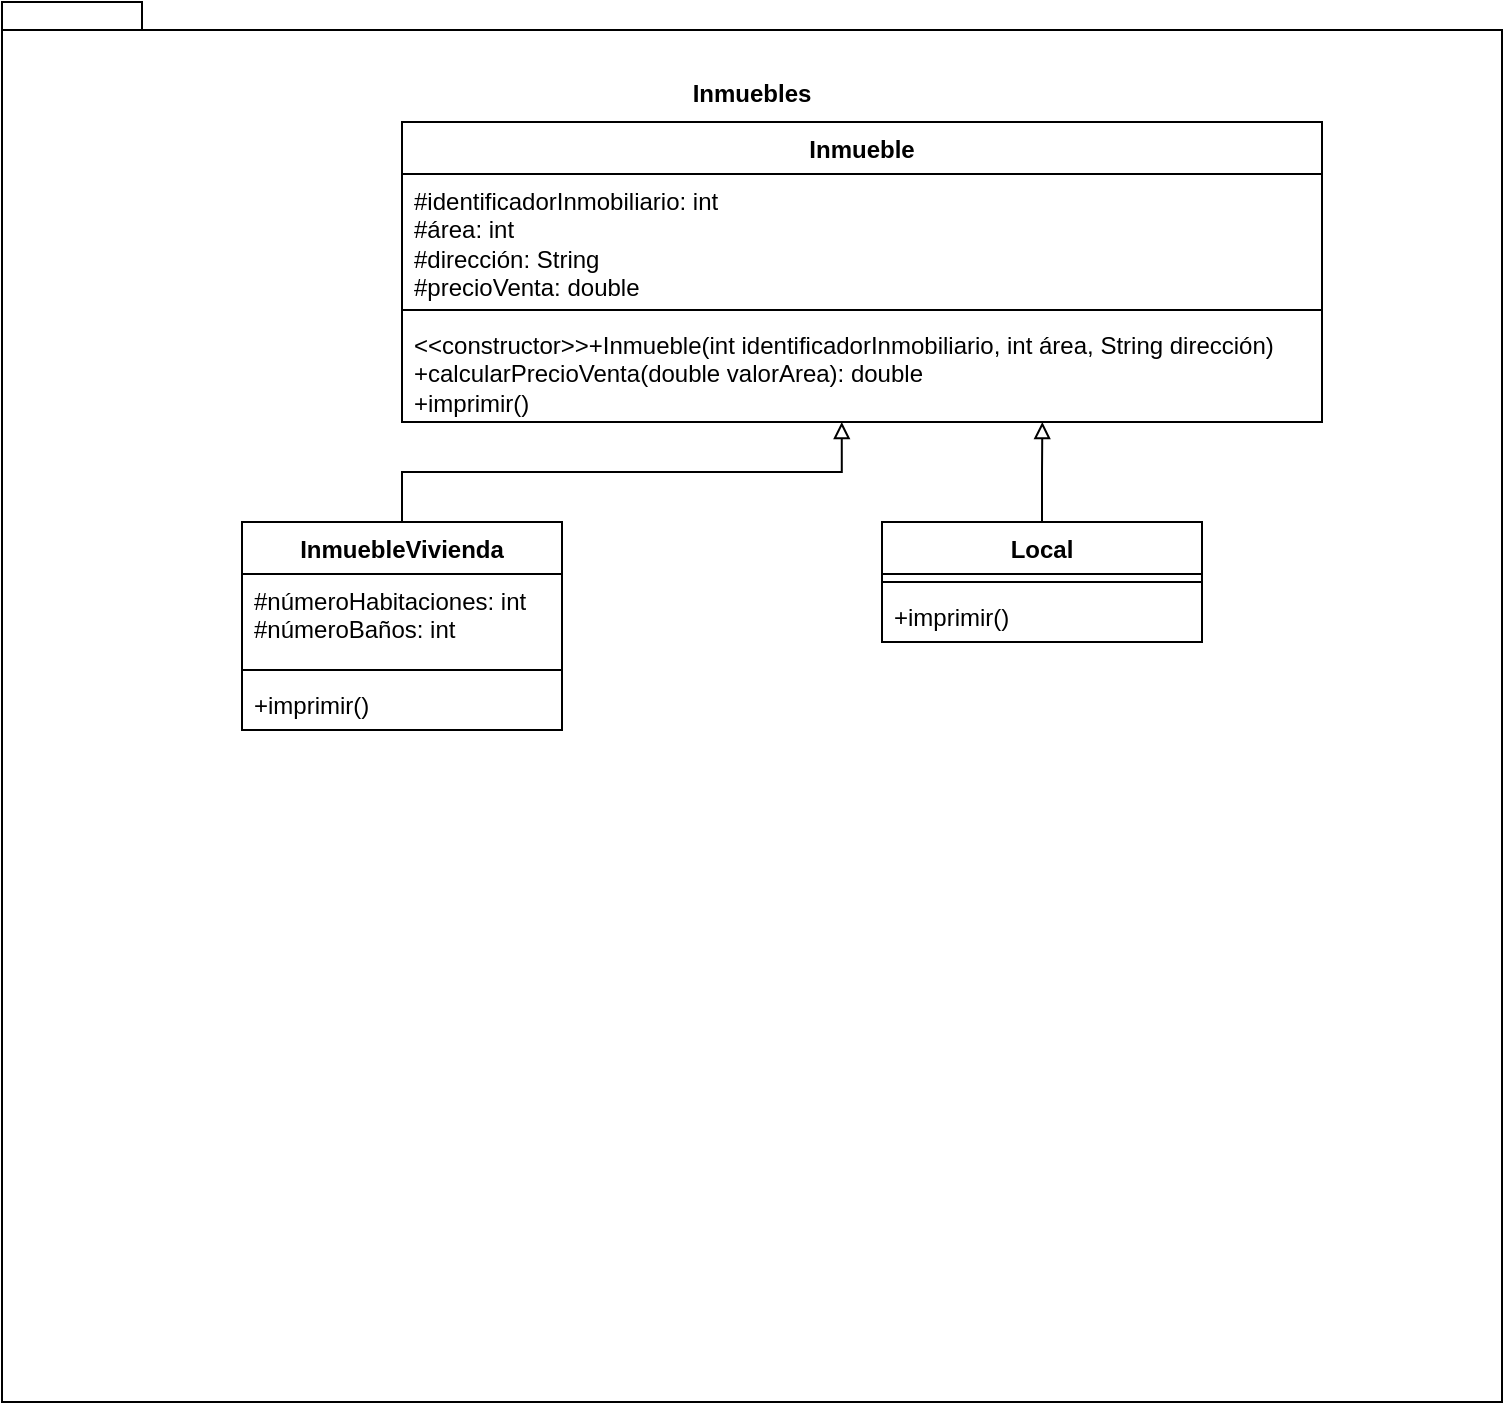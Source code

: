 <mxfile version="27.0.6">
  <diagram id="C5RBs43oDa-KdzZeNtuy" name="Page-1">
    <mxGraphModel dx="863" dy="1378" grid="1" gridSize="10" guides="1" tooltips="1" connect="1" arrows="1" fold="1" page="1" pageScale="1" pageWidth="827" pageHeight="1169" math="0" shadow="0">
      <root>
        <mxCell id="WIyWlLk6GJQsqaUBKTNV-0" />
        <mxCell id="WIyWlLk6GJQsqaUBKTNV-1" parent="WIyWlLk6GJQsqaUBKTNV-0" />
        <mxCell id="eaxI8zYrQRwgpXjJ1h4x-0" value="&lt;div&gt;Inmuebles&lt;/div&gt;&lt;div&gt;&lt;br&gt;&lt;/div&gt;&lt;div&gt;&lt;br&gt;&lt;/div&gt;&lt;div&gt;&lt;br&gt;&lt;/div&gt;&lt;div&gt;&lt;br&gt;&lt;/div&gt;&lt;div&gt;&lt;br&gt;&lt;/div&gt;&lt;div&gt;&lt;br&gt;&lt;/div&gt;&lt;div&gt;&lt;br&gt;&lt;/div&gt;&lt;div&gt;&lt;br&gt;&lt;/div&gt;&lt;div&gt;&lt;br&gt;&lt;/div&gt;&lt;div&gt;&lt;br&gt;&lt;/div&gt;&lt;div&gt;&lt;br&gt;&lt;/div&gt;&lt;div&gt;&lt;br&gt;&lt;/div&gt;&lt;div&gt;&lt;br&gt;&lt;/div&gt;&lt;div&gt;&lt;br&gt;&lt;/div&gt;&lt;div&gt;&lt;br&gt;&lt;/div&gt;&lt;div&gt;&lt;br&gt;&lt;/div&gt;&lt;div&gt;&lt;br&gt;&lt;/div&gt;&lt;div&gt;&lt;br&gt;&lt;/div&gt;&lt;div&gt;&lt;br&gt;&lt;/div&gt;&lt;div&gt;&lt;br&gt;&lt;/div&gt;&lt;div&gt;&lt;br&gt;&lt;/div&gt;&lt;div&gt;&lt;br&gt;&lt;/div&gt;&lt;div&gt;&lt;br&gt;&lt;/div&gt;&lt;div&gt;&lt;br&gt;&lt;/div&gt;&lt;div&gt;&lt;br&gt;&lt;/div&gt;&lt;div&gt;&lt;br&gt;&lt;/div&gt;&lt;div&gt;&lt;br&gt;&lt;/div&gt;&lt;div&gt;&lt;br&gt;&lt;/div&gt;&lt;div&gt;&lt;br&gt;&lt;/div&gt;&lt;div&gt;&lt;br&gt;&lt;/div&gt;&lt;div&gt;&lt;br&gt;&lt;/div&gt;&lt;div&gt;&lt;br&gt;&lt;/div&gt;&lt;div&gt;&lt;br&gt;&lt;/div&gt;&lt;div&gt;&lt;br&gt;&lt;/div&gt;&lt;div&gt;&lt;br&gt;&lt;/div&gt;&lt;div&gt;&lt;br&gt;&lt;/div&gt;&lt;div&gt;&lt;br&gt;&lt;/div&gt;&lt;div&gt;&lt;br&gt;&lt;/div&gt;&lt;div&gt;&lt;br&gt;&lt;/div&gt;&lt;div&gt;&lt;br&gt;&lt;/div&gt;&lt;div&gt;&lt;br&gt;&lt;/div&gt;&lt;div&gt;&lt;br&gt;&lt;/div&gt;&lt;div&gt;&lt;br&gt;&lt;/div&gt;" style="shape=folder;fontStyle=1;spacingTop=10;tabWidth=40;tabHeight=14;tabPosition=left;html=1;whiteSpace=wrap;align=center;" vertex="1" parent="WIyWlLk6GJQsqaUBKTNV-1">
          <mxGeometry x="20" y="-20" width="750" height="700" as="geometry" />
        </mxCell>
        <mxCell id="eaxI8zYrQRwgpXjJ1h4x-1" value="Inmueble" style="swimlane;fontStyle=1;align=center;verticalAlign=top;childLayout=stackLayout;horizontal=1;startSize=26;horizontalStack=0;resizeParent=1;resizeParentMax=0;resizeLast=0;collapsible=1;marginBottom=0;whiteSpace=wrap;html=1;" vertex="1" parent="WIyWlLk6GJQsqaUBKTNV-1">
          <mxGeometry x="220" y="40" width="460" height="150" as="geometry" />
        </mxCell>
        <mxCell id="eaxI8zYrQRwgpXjJ1h4x-2" value="#identificadorInmobiliario: int&lt;div&gt;#área: int&lt;/div&gt;&lt;div&gt;#dirección: String&lt;/div&gt;&lt;div&gt;#precioVenta: double&lt;/div&gt;" style="text;strokeColor=none;fillColor=none;align=left;verticalAlign=top;spacingLeft=4;spacingRight=4;overflow=hidden;rotatable=0;points=[[0,0.5],[1,0.5]];portConstraint=eastwest;whiteSpace=wrap;html=1;" vertex="1" parent="eaxI8zYrQRwgpXjJ1h4x-1">
          <mxGeometry y="26" width="460" height="64" as="geometry" />
        </mxCell>
        <mxCell id="eaxI8zYrQRwgpXjJ1h4x-3" value="" style="line;strokeWidth=1;fillColor=none;align=left;verticalAlign=middle;spacingTop=-1;spacingLeft=3;spacingRight=3;rotatable=0;labelPosition=right;points=[];portConstraint=eastwest;strokeColor=inherit;" vertex="1" parent="eaxI8zYrQRwgpXjJ1h4x-1">
          <mxGeometry y="90" width="460" height="8" as="geometry" />
        </mxCell>
        <mxCell id="eaxI8zYrQRwgpXjJ1h4x-4" value="&amp;lt;&amp;lt;constructor&amp;gt;&amp;gt;+Inmueble(int identificadorInmobiliario, int área, String dirección)&lt;div&gt;+calcularPrecioVenta(double valorArea): double&lt;/div&gt;&lt;div&gt;+imprimir()&lt;/div&gt;" style="text;strokeColor=none;fillColor=none;align=left;verticalAlign=top;spacingLeft=4;spacingRight=4;overflow=hidden;rotatable=0;points=[[0,0.5],[1,0.5]];portConstraint=eastwest;whiteSpace=wrap;html=1;" vertex="1" parent="eaxI8zYrQRwgpXjJ1h4x-1">
          <mxGeometry y="98" width="460" height="52" as="geometry" />
        </mxCell>
        <mxCell id="eaxI8zYrQRwgpXjJ1h4x-5" value="InmuebleVivienda" style="swimlane;fontStyle=1;align=center;verticalAlign=top;childLayout=stackLayout;horizontal=1;startSize=26;horizontalStack=0;resizeParent=1;resizeParentMax=0;resizeLast=0;collapsible=1;marginBottom=0;whiteSpace=wrap;html=1;" vertex="1" parent="WIyWlLk6GJQsqaUBKTNV-1">
          <mxGeometry x="140" y="240" width="160" height="104" as="geometry" />
        </mxCell>
        <mxCell id="eaxI8zYrQRwgpXjJ1h4x-6" value="#númeroHabitaciones: int&lt;div&gt;#númeroBaños: int&lt;/div&gt;" style="text;strokeColor=none;fillColor=none;align=left;verticalAlign=top;spacingLeft=4;spacingRight=4;overflow=hidden;rotatable=0;points=[[0,0.5],[1,0.5]];portConstraint=eastwest;whiteSpace=wrap;html=1;" vertex="1" parent="eaxI8zYrQRwgpXjJ1h4x-5">
          <mxGeometry y="26" width="160" height="44" as="geometry" />
        </mxCell>
        <mxCell id="eaxI8zYrQRwgpXjJ1h4x-7" value="" style="line;strokeWidth=1;fillColor=none;align=left;verticalAlign=middle;spacingTop=-1;spacingLeft=3;spacingRight=3;rotatable=0;labelPosition=right;points=[];portConstraint=eastwest;strokeColor=inherit;" vertex="1" parent="eaxI8zYrQRwgpXjJ1h4x-5">
          <mxGeometry y="70" width="160" height="8" as="geometry" />
        </mxCell>
        <mxCell id="eaxI8zYrQRwgpXjJ1h4x-8" value="+imprimir()" style="text;strokeColor=none;fillColor=none;align=left;verticalAlign=top;spacingLeft=4;spacingRight=4;overflow=hidden;rotatable=0;points=[[0,0.5],[1,0.5]];portConstraint=eastwest;whiteSpace=wrap;html=1;" vertex="1" parent="eaxI8zYrQRwgpXjJ1h4x-5">
          <mxGeometry y="78" width="160" height="26" as="geometry" />
        </mxCell>
        <mxCell id="eaxI8zYrQRwgpXjJ1h4x-9" value="Local" style="swimlane;fontStyle=1;align=center;verticalAlign=top;childLayout=stackLayout;horizontal=1;startSize=26;horizontalStack=0;resizeParent=1;resizeParentMax=0;resizeLast=0;collapsible=1;marginBottom=0;whiteSpace=wrap;html=1;" vertex="1" parent="WIyWlLk6GJQsqaUBKTNV-1">
          <mxGeometry x="460" y="240" width="160" height="60" as="geometry" />
        </mxCell>
        <mxCell id="eaxI8zYrQRwgpXjJ1h4x-11" value="" style="line;strokeWidth=1;fillColor=none;align=left;verticalAlign=middle;spacingTop=-1;spacingLeft=3;spacingRight=3;rotatable=0;labelPosition=right;points=[];portConstraint=eastwest;strokeColor=inherit;" vertex="1" parent="eaxI8zYrQRwgpXjJ1h4x-9">
          <mxGeometry y="26" width="160" height="8" as="geometry" />
        </mxCell>
        <mxCell id="eaxI8zYrQRwgpXjJ1h4x-12" value="+imprimir()" style="text;strokeColor=none;fillColor=none;align=left;verticalAlign=top;spacingLeft=4;spacingRight=4;overflow=hidden;rotatable=0;points=[[0,0.5],[1,0.5]];portConstraint=eastwest;whiteSpace=wrap;html=1;" vertex="1" parent="eaxI8zYrQRwgpXjJ1h4x-9">
          <mxGeometry y="34" width="160" height="26" as="geometry" />
        </mxCell>
        <mxCell id="eaxI8zYrQRwgpXjJ1h4x-14" style="edgeStyle=orthogonalEdgeStyle;rounded=0;orthogonalLoop=1;jettySize=auto;html=1;entryX=0.478;entryY=1;entryDx=0;entryDy=0;entryPerimeter=0;endArrow=block;endFill=0;" edge="1" parent="WIyWlLk6GJQsqaUBKTNV-1" source="eaxI8zYrQRwgpXjJ1h4x-5" target="eaxI8zYrQRwgpXjJ1h4x-4">
          <mxGeometry relative="1" as="geometry" />
        </mxCell>
        <mxCell id="eaxI8zYrQRwgpXjJ1h4x-15" style="edgeStyle=orthogonalEdgeStyle;rounded=0;orthogonalLoop=1;jettySize=auto;html=1;entryX=0.696;entryY=1;entryDx=0;entryDy=0;entryPerimeter=0;endArrow=block;endFill=0;" edge="1" parent="WIyWlLk6GJQsqaUBKTNV-1" source="eaxI8zYrQRwgpXjJ1h4x-9" target="eaxI8zYrQRwgpXjJ1h4x-4">
          <mxGeometry relative="1" as="geometry" />
        </mxCell>
      </root>
    </mxGraphModel>
  </diagram>
</mxfile>
